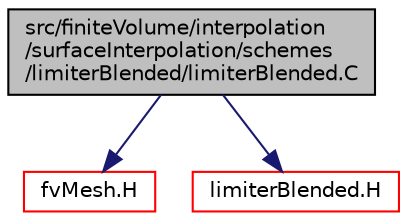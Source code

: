 digraph "src/finiteVolume/interpolation/surfaceInterpolation/schemes/limiterBlended/limiterBlended.C"
{
  bgcolor="transparent";
  edge [fontname="Helvetica",fontsize="10",labelfontname="Helvetica",labelfontsize="10"];
  node [fontname="Helvetica",fontsize="10",shape=record];
  Node1 [label="src/finiteVolume/interpolation\l/surfaceInterpolation/schemes\l/limiterBlended/limiterBlended.C",height=0.2,width=0.4,color="black", fillcolor="grey75", style="filled", fontcolor="black"];
  Node1 -> Node2 [color="midnightblue",fontsize="10",style="solid",fontname="Helvetica"];
  Node2 [label="fvMesh.H",height=0.2,width=0.4,color="red",URL="$a06053.html"];
  Node1 -> Node3 [color="midnightblue",fontsize="10",style="solid",fontname="Helvetica"];
  Node3 [label="limiterBlended.H",height=0.2,width=0.4,color="red",URL="$a06272.html"];
}
